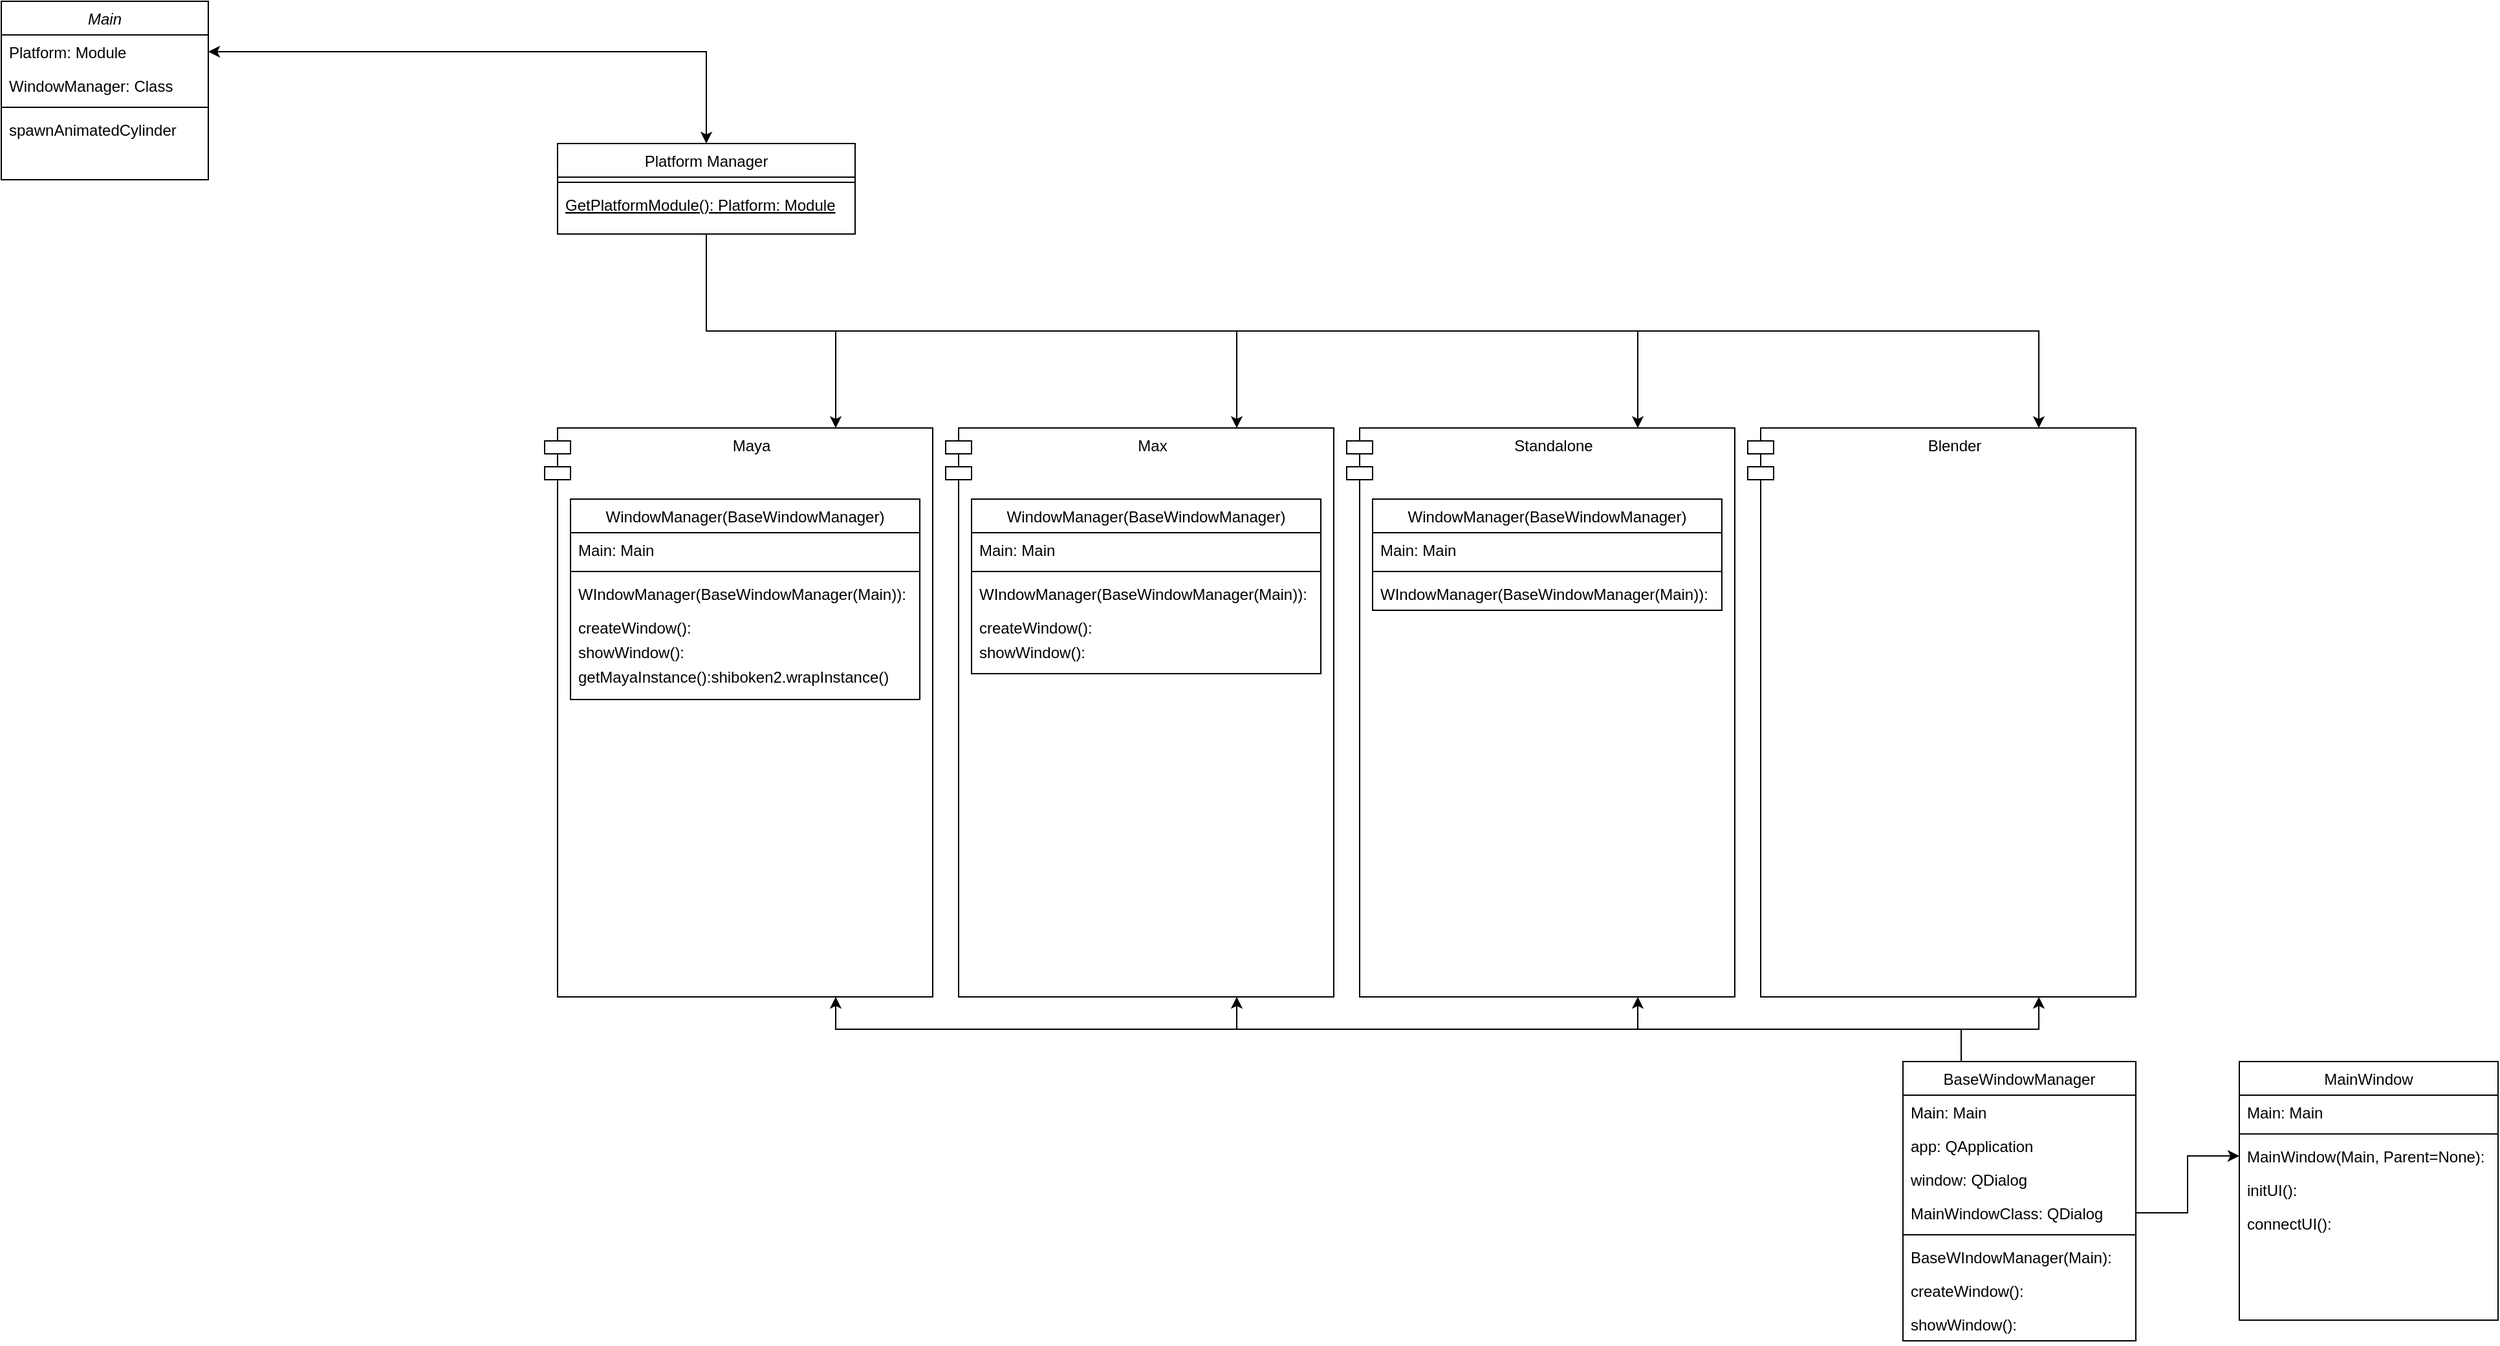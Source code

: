 <mxfile version="14.1.8" type="device"><diagram id="C5RBs43oDa-KdzZeNtuy" name="Page-1"><mxGraphModel dx="2378" dy="2549" grid="1" gridSize="10" guides="1" tooltips="1" connect="1" arrows="1" fold="1" page="1" pageScale="1" pageWidth="827" pageHeight="1169" math="0" shadow="0"><root><mxCell id="WIyWlLk6GJQsqaUBKTNV-0"/><mxCell id="WIyWlLk6GJQsqaUBKTNV-1" parent="WIyWlLk6GJQsqaUBKTNV-0"/><mxCell id="zkfFHV4jXpPFQw0GAbJ--0" value="Main" style="swimlane;fontStyle=2;align=center;verticalAlign=top;childLayout=stackLayout;horizontal=1;startSize=26;horizontalStack=0;resizeParent=1;resizeLast=0;collapsible=1;marginBottom=0;rounded=0;shadow=0;strokeWidth=1;" parent="WIyWlLk6GJQsqaUBKTNV-1" vertex="1"><mxGeometry x="-50" y="-20" width="160" height="138" as="geometry"><mxRectangle x="230" y="140" width="160" height="26" as="alternateBounds"/></mxGeometry></mxCell><mxCell id="zkfFHV4jXpPFQw0GAbJ--1" value="Platform: Module" style="text;align=left;verticalAlign=top;spacingLeft=4;spacingRight=4;overflow=hidden;rotatable=0;points=[[0,0.5],[1,0.5]];portConstraint=eastwest;" parent="zkfFHV4jXpPFQw0GAbJ--0" vertex="1"><mxGeometry y="26" width="160" height="26" as="geometry"/></mxCell><mxCell id="zkfFHV4jXpPFQw0GAbJ--2" value="WindowManager: Class" style="text;align=left;verticalAlign=top;spacingLeft=4;spacingRight=4;overflow=hidden;rotatable=0;points=[[0,0.5],[1,0.5]];portConstraint=eastwest;rounded=0;shadow=0;html=0;" parent="zkfFHV4jXpPFQw0GAbJ--0" vertex="1"><mxGeometry y="52" width="160" height="26" as="geometry"/></mxCell><mxCell id="zkfFHV4jXpPFQw0GAbJ--4" value="" style="line;html=1;strokeWidth=1;align=left;verticalAlign=middle;spacingTop=-1;spacingLeft=3;spacingRight=3;rotatable=0;labelPosition=right;points=[];portConstraint=eastwest;" parent="zkfFHV4jXpPFQw0GAbJ--0" vertex="1"><mxGeometry y="78" width="160" height="8" as="geometry"/></mxCell><mxCell id="zkfFHV4jXpPFQw0GAbJ--5" value="spawnAnimatedCylinder" style="text;align=left;verticalAlign=top;spacingLeft=4;spacingRight=4;overflow=hidden;rotatable=0;points=[[0,0.5],[1,0.5]];portConstraint=eastwest;" parent="zkfFHV4jXpPFQw0GAbJ--0" vertex="1"><mxGeometry y="86" width="160" height="26" as="geometry"/></mxCell><mxCell id="rs5FpBE8ISQnfLYyqXpS-68" style="edgeStyle=orthogonalEdgeStyle;rounded=0;orthogonalLoop=1;jettySize=auto;html=1;exitX=0.5;exitY=1;exitDx=0;exitDy=0;entryX=0.75;entryY=0;entryDx=0;entryDy=0;" parent="WIyWlLk6GJQsqaUBKTNV-1" source="zkfFHV4jXpPFQw0GAbJ--6" target="rs5FpBE8ISQnfLYyqXpS-49" edge="1"><mxGeometry relative="1" as="geometry"/></mxCell><mxCell id="rs5FpBE8ISQnfLYyqXpS-69" style="edgeStyle=orthogonalEdgeStyle;rounded=0;orthogonalLoop=1;jettySize=auto;html=1;exitX=0.5;exitY=1;exitDx=0;exitDy=0;entryX=0.75;entryY=0;entryDx=0;entryDy=0;" parent="WIyWlLk6GJQsqaUBKTNV-1" source="zkfFHV4jXpPFQw0GAbJ--6" target="rs5FpBE8ISQnfLYyqXpS-42" edge="1"><mxGeometry relative="1" as="geometry"/></mxCell><mxCell id="rs5FpBE8ISQnfLYyqXpS-70" style="edgeStyle=orthogonalEdgeStyle;rounded=0;orthogonalLoop=1;jettySize=auto;html=1;exitX=0.5;exitY=1;exitDx=0;exitDy=0;entryX=0.75;entryY=0;entryDx=0;entryDy=0;" parent="WIyWlLk6GJQsqaUBKTNV-1" source="zkfFHV4jXpPFQw0GAbJ--6" target="rs5FpBE8ISQnfLYyqXpS-33" edge="1"><mxGeometry relative="1" as="geometry"/></mxCell><mxCell id="rs5FpBE8ISQnfLYyqXpS-71" style="edgeStyle=orthogonalEdgeStyle;rounded=0;orthogonalLoop=1;jettySize=auto;html=1;exitX=0.5;exitY=1;exitDx=0;exitDy=0;entryX=0.75;entryY=0;entryDx=0;entryDy=0;" parent="WIyWlLk6GJQsqaUBKTNV-1" source="zkfFHV4jXpPFQw0GAbJ--6" target="rs5FpBE8ISQnfLYyqXpS-20" edge="1"><mxGeometry relative="1" as="geometry"/></mxCell><mxCell id="rs5FpBE8ISQnfLYyqXpS-84" style="edgeStyle=orthogonalEdgeStyle;rounded=0;orthogonalLoop=1;jettySize=auto;html=1;exitX=0.5;exitY=0;exitDx=0;exitDy=0;startArrow=classic;startFill=1;" parent="WIyWlLk6GJQsqaUBKTNV-1" source="zkfFHV4jXpPFQw0GAbJ--6" target="zkfFHV4jXpPFQw0GAbJ--1" edge="1"><mxGeometry relative="1" as="geometry"/></mxCell><mxCell id="zkfFHV4jXpPFQw0GAbJ--6" value="Platform Manager" style="swimlane;fontStyle=0;align=center;verticalAlign=top;childLayout=stackLayout;horizontal=1;startSize=26;horizontalStack=0;resizeParent=1;resizeLast=0;collapsible=1;marginBottom=0;rounded=0;shadow=0;strokeWidth=1;" parent="WIyWlLk6GJQsqaUBKTNV-1" vertex="1"><mxGeometry x="380" y="90" width="230" height="70" as="geometry"><mxRectangle x="130" y="380" width="160" height="26" as="alternateBounds"/></mxGeometry></mxCell><mxCell id="zkfFHV4jXpPFQw0GAbJ--9" value="" style="line;html=1;strokeWidth=1;align=left;verticalAlign=middle;spacingTop=-1;spacingLeft=3;spacingRight=3;rotatable=0;labelPosition=right;points=[];portConstraint=eastwest;" parent="zkfFHV4jXpPFQw0GAbJ--6" vertex="1"><mxGeometry y="26" width="230" height="8" as="geometry"/></mxCell><mxCell id="zkfFHV4jXpPFQw0GAbJ--10" value="GetPlatformModule(): Platform: Module" style="text;align=left;verticalAlign=top;spacingLeft=4;spacingRight=4;overflow=hidden;rotatable=0;points=[[0,0.5],[1,0.5]];portConstraint=eastwest;fontStyle=4" parent="zkfFHV4jXpPFQw0GAbJ--6" vertex="1"><mxGeometry y="34" width="230" height="26" as="geometry"/></mxCell><mxCell id="rs5FpBE8ISQnfLYyqXpS-57" style="edgeStyle=orthogonalEdgeStyle;rounded=0;orthogonalLoop=1;jettySize=auto;html=1;exitX=0.25;exitY=0;exitDx=0;exitDy=0;entryX=0.75;entryY=1;entryDx=0;entryDy=0;" parent="WIyWlLk6GJQsqaUBKTNV-1" source="rs5FpBE8ISQnfLYyqXpS-12" target="rs5FpBE8ISQnfLYyqXpS-42" edge="1"><mxGeometry relative="1" as="geometry"/></mxCell><mxCell id="rs5FpBE8ISQnfLYyqXpS-59" style="edgeStyle=orthogonalEdgeStyle;rounded=0;orthogonalLoop=1;jettySize=auto;html=1;exitX=0.25;exitY=0;exitDx=0;exitDy=0;entryX=0.75;entryY=1;entryDx=0;entryDy=0;" parent="WIyWlLk6GJQsqaUBKTNV-1" source="rs5FpBE8ISQnfLYyqXpS-12" target="rs5FpBE8ISQnfLYyqXpS-20" edge="1"><mxGeometry relative="1" as="geometry"/></mxCell><mxCell id="rs5FpBE8ISQnfLYyqXpS-60" style="edgeStyle=orthogonalEdgeStyle;rounded=0;orthogonalLoop=1;jettySize=auto;html=1;exitX=0.25;exitY=0;exitDx=0;exitDy=0;entryX=0.75;entryY=1;entryDx=0;entryDy=0;" parent="WIyWlLk6GJQsqaUBKTNV-1" source="rs5FpBE8ISQnfLYyqXpS-12" target="rs5FpBE8ISQnfLYyqXpS-33" edge="1"><mxGeometry relative="1" as="geometry"/></mxCell><mxCell id="rs5FpBE8ISQnfLYyqXpS-83" style="edgeStyle=orthogonalEdgeStyle;rounded=0;orthogonalLoop=1;jettySize=auto;html=1;exitX=0.25;exitY=0;exitDx=0;exitDy=0;entryX=0.75;entryY=1;entryDx=0;entryDy=0;" parent="WIyWlLk6GJQsqaUBKTNV-1" source="rs5FpBE8ISQnfLYyqXpS-12" target="rs5FpBE8ISQnfLYyqXpS-49" edge="1"><mxGeometry relative="1" as="geometry"/></mxCell><mxCell id="rs5FpBE8ISQnfLYyqXpS-12" value="BaseWindowManager" style="swimlane;fontStyle=0;align=center;verticalAlign=top;childLayout=stackLayout;horizontal=1;startSize=26;horizontalStack=0;resizeParent=1;resizeLast=0;collapsible=1;marginBottom=0;rounded=0;shadow=0;strokeWidth=1;" parent="WIyWlLk6GJQsqaUBKTNV-1" vertex="1"><mxGeometry x="1420" y="800" width="180" height="216" as="geometry"><mxRectangle x="340" y="380" width="170" height="26" as="alternateBounds"/></mxGeometry></mxCell><mxCell id="rs5FpBE8ISQnfLYyqXpS-13" value="Main: Main&#10;" style="text;align=left;verticalAlign=top;spacingLeft=4;spacingRight=4;overflow=hidden;rotatable=0;points=[[0,0.5],[1,0.5]];portConstraint=eastwest;" parent="rs5FpBE8ISQnfLYyqXpS-12" vertex="1"><mxGeometry y="26" width="180" height="26" as="geometry"/></mxCell><mxCell id="rs5FpBE8ISQnfLYyqXpS-15" value="app: QApplication&#10;" style="text;align=left;verticalAlign=top;spacingLeft=4;spacingRight=4;overflow=hidden;rotatable=0;points=[[0,0.5],[1,0.5]];portConstraint=eastwest;" parent="rs5FpBE8ISQnfLYyqXpS-12" vertex="1"><mxGeometry y="52" width="180" height="26" as="geometry"/></mxCell><mxCell id="rs5FpBE8ISQnfLYyqXpS-16" value="window: QDialog&#10;" style="text;align=left;verticalAlign=top;spacingLeft=4;spacingRight=4;overflow=hidden;rotatable=0;points=[[0,0.5],[1,0.5]];portConstraint=eastwest;" parent="rs5FpBE8ISQnfLYyqXpS-12" vertex="1"><mxGeometry y="78" width="180" height="26" as="geometry"/></mxCell><mxCell id="rs5FpBE8ISQnfLYyqXpS-17" value="MainWindowClass: QDialog&#10;" style="text;align=left;verticalAlign=top;spacingLeft=4;spacingRight=4;overflow=hidden;rotatable=0;points=[[0,0.5],[1,0.5]];portConstraint=eastwest;" parent="rs5FpBE8ISQnfLYyqXpS-12" vertex="1"><mxGeometry y="104" width="180" height="26" as="geometry"/></mxCell><mxCell id="rs5FpBE8ISQnfLYyqXpS-14" value="" style="line;html=1;strokeWidth=1;align=left;verticalAlign=middle;spacingTop=-1;spacingLeft=3;spacingRight=3;rotatable=0;labelPosition=right;points=[];portConstraint=eastwest;" parent="rs5FpBE8ISQnfLYyqXpS-12" vertex="1"><mxGeometry y="130" width="180" height="8" as="geometry"/></mxCell><mxCell id="rs5FpBE8ISQnfLYyqXpS-81" value="BaseWIndowManager(Main):" style="text;align=left;verticalAlign=top;spacingLeft=4;spacingRight=4;overflow=hidden;rotatable=0;points=[[0,0.5],[1,0.5]];portConstraint=eastwest;" parent="rs5FpBE8ISQnfLYyqXpS-12" vertex="1"><mxGeometry y="138" width="180" height="26" as="geometry"/></mxCell><mxCell id="rs5FpBE8ISQnfLYyqXpS-18" value="createWindow():&#10;" style="text;align=left;verticalAlign=top;spacingLeft=4;spacingRight=4;overflow=hidden;rotatable=0;points=[[0,0.5],[1,0.5]];portConstraint=eastwest;" parent="rs5FpBE8ISQnfLYyqXpS-12" vertex="1"><mxGeometry y="164" width="180" height="26" as="geometry"/></mxCell><mxCell id="rs5FpBE8ISQnfLYyqXpS-19" value="showWindow():&#10;" style="text;align=left;verticalAlign=top;spacingLeft=4;spacingRight=4;overflow=hidden;rotatable=0;points=[[0,0.5],[1,0.5]];portConstraint=eastwest;" parent="rs5FpBE8ISQnfLYyqXpS-12" vertex="1"><mxGeometry y="190" width="180" height="26" as="geometry"/></mxCell><mxCell id="rs5FpBE8ISQnfLYyqXpS-49" value="Blender" style="shape=module;align=left;spacingLeft=20;align=center;verticalAlign=top;" parent="WIyWlLk6GJQsqaUBKTNV-1" vertex="1"><mxGeometry x="1300" y="310" width="300" height="440" as="geometry"/></mxCell><mxCell id="rs5FpBE8ISQnfLYyqXpS-50" value="" style="group" parent="WIyWlLk6GJQsqaUBKTNV-1" vertex="1" connectable="0"><mxGeometry x="370" y="310" width="300" height="440" as="geometry"/></mxCell><mxCell id="rs5FpBE8ISQnfLYyqXpS-20" value="Maya" style="shape=module;align=left;spacingLeft=20;align=center;verticalAlign=top;" parent="rs5FpBE8ISQnfLYyqXpS-50" vertex="1"><mxGeometry width="300" height="440" as="geometry"/></mxCell><mxCell id="rs5FpBE8ISQnfLYyqXpS-23" value="WindowManager(BaseWindowManager)" style="swimlane;fontStyle=0;align=center;verticalAlign=top;childLayout=stackLayout;horizontal=1;startSize=26;horizontalStack=0;resizeParent=1;resizeLast=0;collapsible=1;marginBottom=0;rounded=0;shadow=0;strokeWidth=1;" parent="rs5FpBE8ISQnfLYyqXpS-50" vertex="1"><mxGeometry x="20" y="55" width="270" height="155" as="geometry"><mxRectangle x="340" y="380" width="170" height="26" as="alternateBounds"/></mxGeometry></mxCell><mxCell id="rs5FpBE8ISQnfLYyqXpS-24" value="Main: Main&#10;" style="text;align=left;verticalAlign=top;spacingLeft=4;spacingRight=4;overflow=hidden;rotatable=0;points=[[0,0.5],[1,0.5]];portConstraint=eastwest;" parent="rs5FpBE8ISQnfLYyqXpS-23" vertex="1"><mxGeometry y="26" width="270" height="26" as="geometry"/></mxCell><mxCell id="rs5FpBE8ISQnfLYyqXpS-28" value="" style="line;html=1;strokeWidth=1;align=left;verticalAlign=middle;spacingTop=-1;spacingLeft=3;spacingRight=3;rotatable=0;labelPosition=right;points=[];portConstraint=eastwest;" parent="rs5FpBE8ISQnfLYyqXpS-23" vertex="1"><mxGeometry y="52" width="270" height="8" as="geometry"/></mxCell><mxCell id="rs5FpBE8ISQnfLYyqXpS-29" value="WIndowManager(BaseWindowManager(Main)):&#10;" style="text;align=left;verticalAlign=top;spacingLeft=4;spacingRight=4;overflow=hidden;rotatable=0;points=[[0,0.5],[1,0.5]];portConstraint=eastwest;" parent="rs5FpBE8ISQnfLYyqXpS-23" vertex="1"><mxGeometry y="60" width="270" height="26" as="geometry"/></mxCell><mxCell id="rs5FpBE8ISQnfLYyqXpS-30" value="createWindow():&#10;" style="text;align=left;verticalAlign=top;spacingLeft=4;spacingRight=4;overflow=hidden;rotatable=0;points=[[0,0.5],[1,0.5]];portConstraint=eastwest;" parent="rs5FpBE8ISQnfLYyqXpS-23" vertex="1"><mxGeometry y="86" width="270" height="26" as="geometry"/></mxCell><mxCell id="rs5FpBE8ISQnfLYyqXpS-31" value="showWindow():&#10;" style="text;align=left;verticalAlign=top;spacingLeft=4;spacingRight=4;overflow=hidden;rotatable=0;points=[[0,0.5],[1,0.5]];portConstraint=eastwest;" parent="rs5FpBE8ISQnfLYyqXpS-50" vertex="1"><mxGeometry x="20" y="160" width="270" height="26" as="geometry"/></mxCell><mxCell id="rs5FpBE8ISQnfLYyqXpS-32" value="getMayaInstance():shiboken2.wrapInstance()&#10;" style="text;align=left;verticalAlign=top;spacingLeft=4;spacingRight=4;overflow=hidden;rotatable=0;points=[[0,0.5],[1,0.5]];portConstraint=eastwest;" parent="rs5FpBE8ISQnfLYyqXpS-50" vertex="1"><mxGeometry x="20" y="179" width="270" height="26" as="geometry"/></mxCell><mxCell id="rs5FpBE8ISQnfLYyqXpS-51" value="" style="group" parent="WIyWlLk6GJQsqaUBKTNV-1" vertex="1" connectable="0"><mxGeometry x="680" y="310" width="300" height="440" as="geometry"/></mxCell><mxCell id="rs5FpBE8ISQnfLYyqXpS-33" value="Max" style="shape=module;align=left;spacingLeft=20;align=center;verticalAlign=top;" parent="rs5FpBE8ISQnfLYyqXpS-51" vertex="1"><mxGeometry width="300" height="440" as="geometry"/></mxCell><mxCell id="rs5FpBE8ISQnfLYyqXpS-34" value="WindowManager(BaseWindowManager)" style="swimlane;fontStyle=0;align=center;verticalAlign=top;childLayout=stackLayout;horizontal=1;startSize=26;horizontalStack=0;resizeParent=1;resizeLast=0;collapsible=1;marginBottom=0;rounded=0;shadow=0;strokeWidth=1;" parent="rs5FpBE8ISQnfLYyqXpS-51" vertex="1"><mxGeometry x="20" y="55" width="270" height="135" as="geometry"><mxRectangle x="340" y="380" width="170" height="26" as="alternateBounds"/></mxGeometry></mxCell><mxCell id="rs5FpBE8ISQnfLYyqXpS-35" value="Main: Main&#10;" style="text;align=left;verticalAlign=top;spacingLeft=4;spacingRight=4;overflow=hidden;rotatable=0;points=[[0,0.5],[1,0.5]];portConstraint=eastwest;" parent="rs5FpBE8ISQnfLYyqXpS-34" vertex="1"><mxGeometry y="26" width="270" height="26" as="geometry"/></mxCell><mxCell id="rs5FpBE8ISQnfLYyqXpS-36" value="" style="line;html=1;strokeWidth=1;align=left;verticalAlign=middle;spacingTop=-1;spacingLeft=3;spacingRight=3;rotatable=0;labelPosition=right;points=[];portConstraint=eastwest;" parent="rs5FpBE8ISQnfLYyqXpS-34" vertex="1"><mxGeometry y="52" width="270" height="8" as="geometry"/></mxCell><mxCell id="rs5FpBE8ISQnfLYyqXpS-37" value="WIndowManager(BaseWindowManager(Main)):&#10;" style="text;align=left;verticalAlign=top;spacingLeft=4;spacingRight=4;overflow=hidden;rotatable=0;points=[[0,0.5],[1,0.5]];portConstraint=eastwest;" parent="rs5FpBE8ISQnfLYyqXpS-34" vertex="1"><mxGeometry y="60" width="270" height="26" as="geometry"/></mxCell><mxCell id="rs5FpBE8ISQnfLYyqXpS-38" value="createWindow():&#10;" style="text;align=left;verticalAlign=top;spacingLeft=4;spacingRight=4;overflow=hidden;rotatable=0;points=[[0,0.5],[1,0.5]];portConstraint=eastwest;" parent="rs5FpBE8ISQnfLYyqXpS-34" vertex="1"><mxGeometry y="86" width="270" height="26" as="geometry"/></mxCell><mxCell id="rs5FpBE8ISQnfLYyqXpS-39" value="showWindow():&#10;" style="text;align=left;verticalAlign=top;spacingLeft=4;spacingRight=4;overflow=hidden;rotatable=0;points=[[0,0.5],[1,0.5]];portConstraint=eastwest;" parent="rs5FpBE8ISQnfLYyqXpS-51" vertex="1"><mxGeometry x="20" y="160" width="270" height="26" as="geometry"/></mxCell><mxCell id="rs5FpBE8ISQnfLYyqXpS-52" value="" style="group" parent="WIyWlLk6GJQsqaUBKTNV-1" vertex="1" connectable="0"><mxGeometry x="990" y="310" width="300" height="440" as="geometry"/></mxCell><mxCell id="rs5FpBE8ISQnfLYyqXpS-42" value="Standalone" style="shape=module;align=left;spacingLeft=20;align=center;verticalAlign=top;" parent="rs5FpBE8ISQnfLYyqXpS-52" vertex="1"><mxGeometry width="300" height="440" as="geometry"/></mxCell><mxCell id="rs5FpBE8ISQnfLYyqXpS-43" value="WindowManager(BaseWindowManager)" style="swimlane;fontStyle=0;align=center;verticalAlign=top;childLayout=stackLayout;horizontal=1;startSize=26;horizontalStack=0;resizeParent=1;resizeLast=0;collapsible=1;marginBottom=0;rounded=0;shadow=0;strokeWidth=1;" parent="rs5FpBE8ISQnfLYyqXpS-52" vertex="1"><mxGeometry x="20" y="55" width="270" height="86" as="geometry"><mxRectangle x="340" y="380" width="170" height="26" as="alternateBounds"/></mxGeometry></mxCell><mxCell id="rs5FpBE8ISQnfLYyqXpS-44" value="Main: Main&#10;" style="text;align=left;verticalAlign=top;spacingLeft=4;spacingRight=4;overflow=hidden;rotatable=0;points=[[0,0.5],[1,0.5]];portConstraint=eastwest;" parent="rs5FpBE8ISQnfLYyqXpS-43" vertex="1"><mxGeometry y="26" width="270" height="26" as="geometry"/></mxCell><mxCell id="rs5FpBE8ISQnfLYyqXpS-45" value="" style="line;html=1;strokeWidth=1;align=left;verticalAlign=middle;spacingTop=-1;spacingLeft=3;spacingRight=3;rotatable=0;labelPosition=right;points=[];portConstraint=eastwest;" parent="rs5FpBE8ISQnfLYyqXpS-43" vertex="1"><mxGeometry y="52" width="270" height="8" as="geometry"/></mxCell><mxCell id="rs5FpBE8ISQnfLYyqXpS-46" value="WIndowManager(BaseWindowManager(Main)):&#10;" style="text;align=left;verticalAlign=top;spacingLeft=4;spacingRight=4;overflow=hidden;rotatable=0;points=[[0,0.5],[1,0.5]];portConstraint=eastwest;" parent="rs5FpBE8ISQnfLYyqXpS-43" vertex="1"><mxGeometry y="60" width="270" height="26" as="geometry"/></mxCell><mxCell id="rs5FpBE8ISQnfLYyqXpS-72" value="MainWindow" style="swimlane;fontStyle=0;align=center;verticalAlign=top;childLayout=stackLayout;horizontal=1;startSize=26;horizontalStack=0;resizeParent=1;resizeLast=0;collapsible=1;marginBottom=0;rounded=0;shadow=0;strokeWidth=1;" parent="WIyWlLk6GJQsqaUBKTNV-1" vertex="1"><mxGeometry x="1680" y="800" width="200" height="200" as="geometry"><mxRectangle x="340" y="380" width="170" height="26" as="alternateBounds"/></mxGeometry></mxCell><mxCell id="rs5FpBE8ISQnfLYyqXpS-76" value="Main: Main&#10;" style="text;align=left;verticalAlign=top;spacingLeft=4;spacingRight=4;overflow=hidden;rotatable=0;points=[[0,0.5],[1,0.5]];portConstraint=eastwest;" parent="rs5FpBE8ISQnfLYyqXpS-72" vertex="1"><mxGeometry y="26" width="200" height="26" as="geometry"/></mxCell><mxCell id="rs5FpBE8ISQnfLYyqXpS-77" value="" style="line;html=1;strokeWidth=1;align=left;verticalAlign=middle;spacingTop=-1;spacingLeft=3;spacingRight=3;rotatable=0;labelPosition=right;points=[];portConstraint=eastwest;" parent="rs5FpBE8ISQnfLYyqXpS-72" vertex="1"><mxGeometry y="52" width="200" height="8" as="geometry"/></mxCell><mxCell id="rs5FpBE8ISQnfLYyqXpS-78" value="MainWindow(Main, Parent=None):" style="text;align=left;verticalAlign=top;spacingLeft=4;spacingRight=4;overflow=hidden;rotatable=0;points=[[0,0.5],[1,0.5]];portConstraint=eastwest;" parent="rs5FpBE8ISQnfLYyqXpS-72" vertex="1"><mxGeometry y="60" width="200" height="26" as="geometry"/></mxCell><mxCell id="rs5FpBE8ISQnfLYyqXpS-79" value="initUI():" style="text;align=left;verticalAlign=top;spacingLeft=4;spacingRight=4;overflow=hidden;rotatable=0;points=[[0,0.5],[1,0.5]];portConstraint=eastwest;" parent="rs5FpBE8ISQnfLYyqXpS-72" vertex="1"><mxGeometry y="86" width="200" height="26" as="geometry"/></mxCell><mxCell id="rs5FpBE8ISQnfLYyqXpS-80" value="connectUI():" style="text;align=left;verticalAlign=top;spacingLeft=4;spacingRight=4;overflow=hidden;rotatable=0;points=[[0,0.5],[1,0.5]];portConstraint=eastwest;" parent="rs5FpBE8ISQnfLYyqXpS-72" vertex="1"><mxGeometry y="112" width="200" height="26" as="geometry"/></mxCell><mxCell id="rs5FpBE8ISQnfLYyqXpS-82" style="edgeStyle=orthogonalEdgeStyle;rounded=0;orthogonalLoop=1;jettySize=auto;html=1;exitX=1;exitY=0.5;exitDx=0;exitDy=0;entryX=0;entryY=0.5;entryDx=0;entryDy=0;" parent="WIyWlLk6GJQsqaUBKTNV-1" source="rs5FpBE8ISQnfLYyqXpS-17" target="rs5FpBE8ISQnfLYyqXpS-78" edge="1"><mxGeometry relative="1" as="geometry"/></mxCell></root></mxGraphModel></diagram></mxfile>